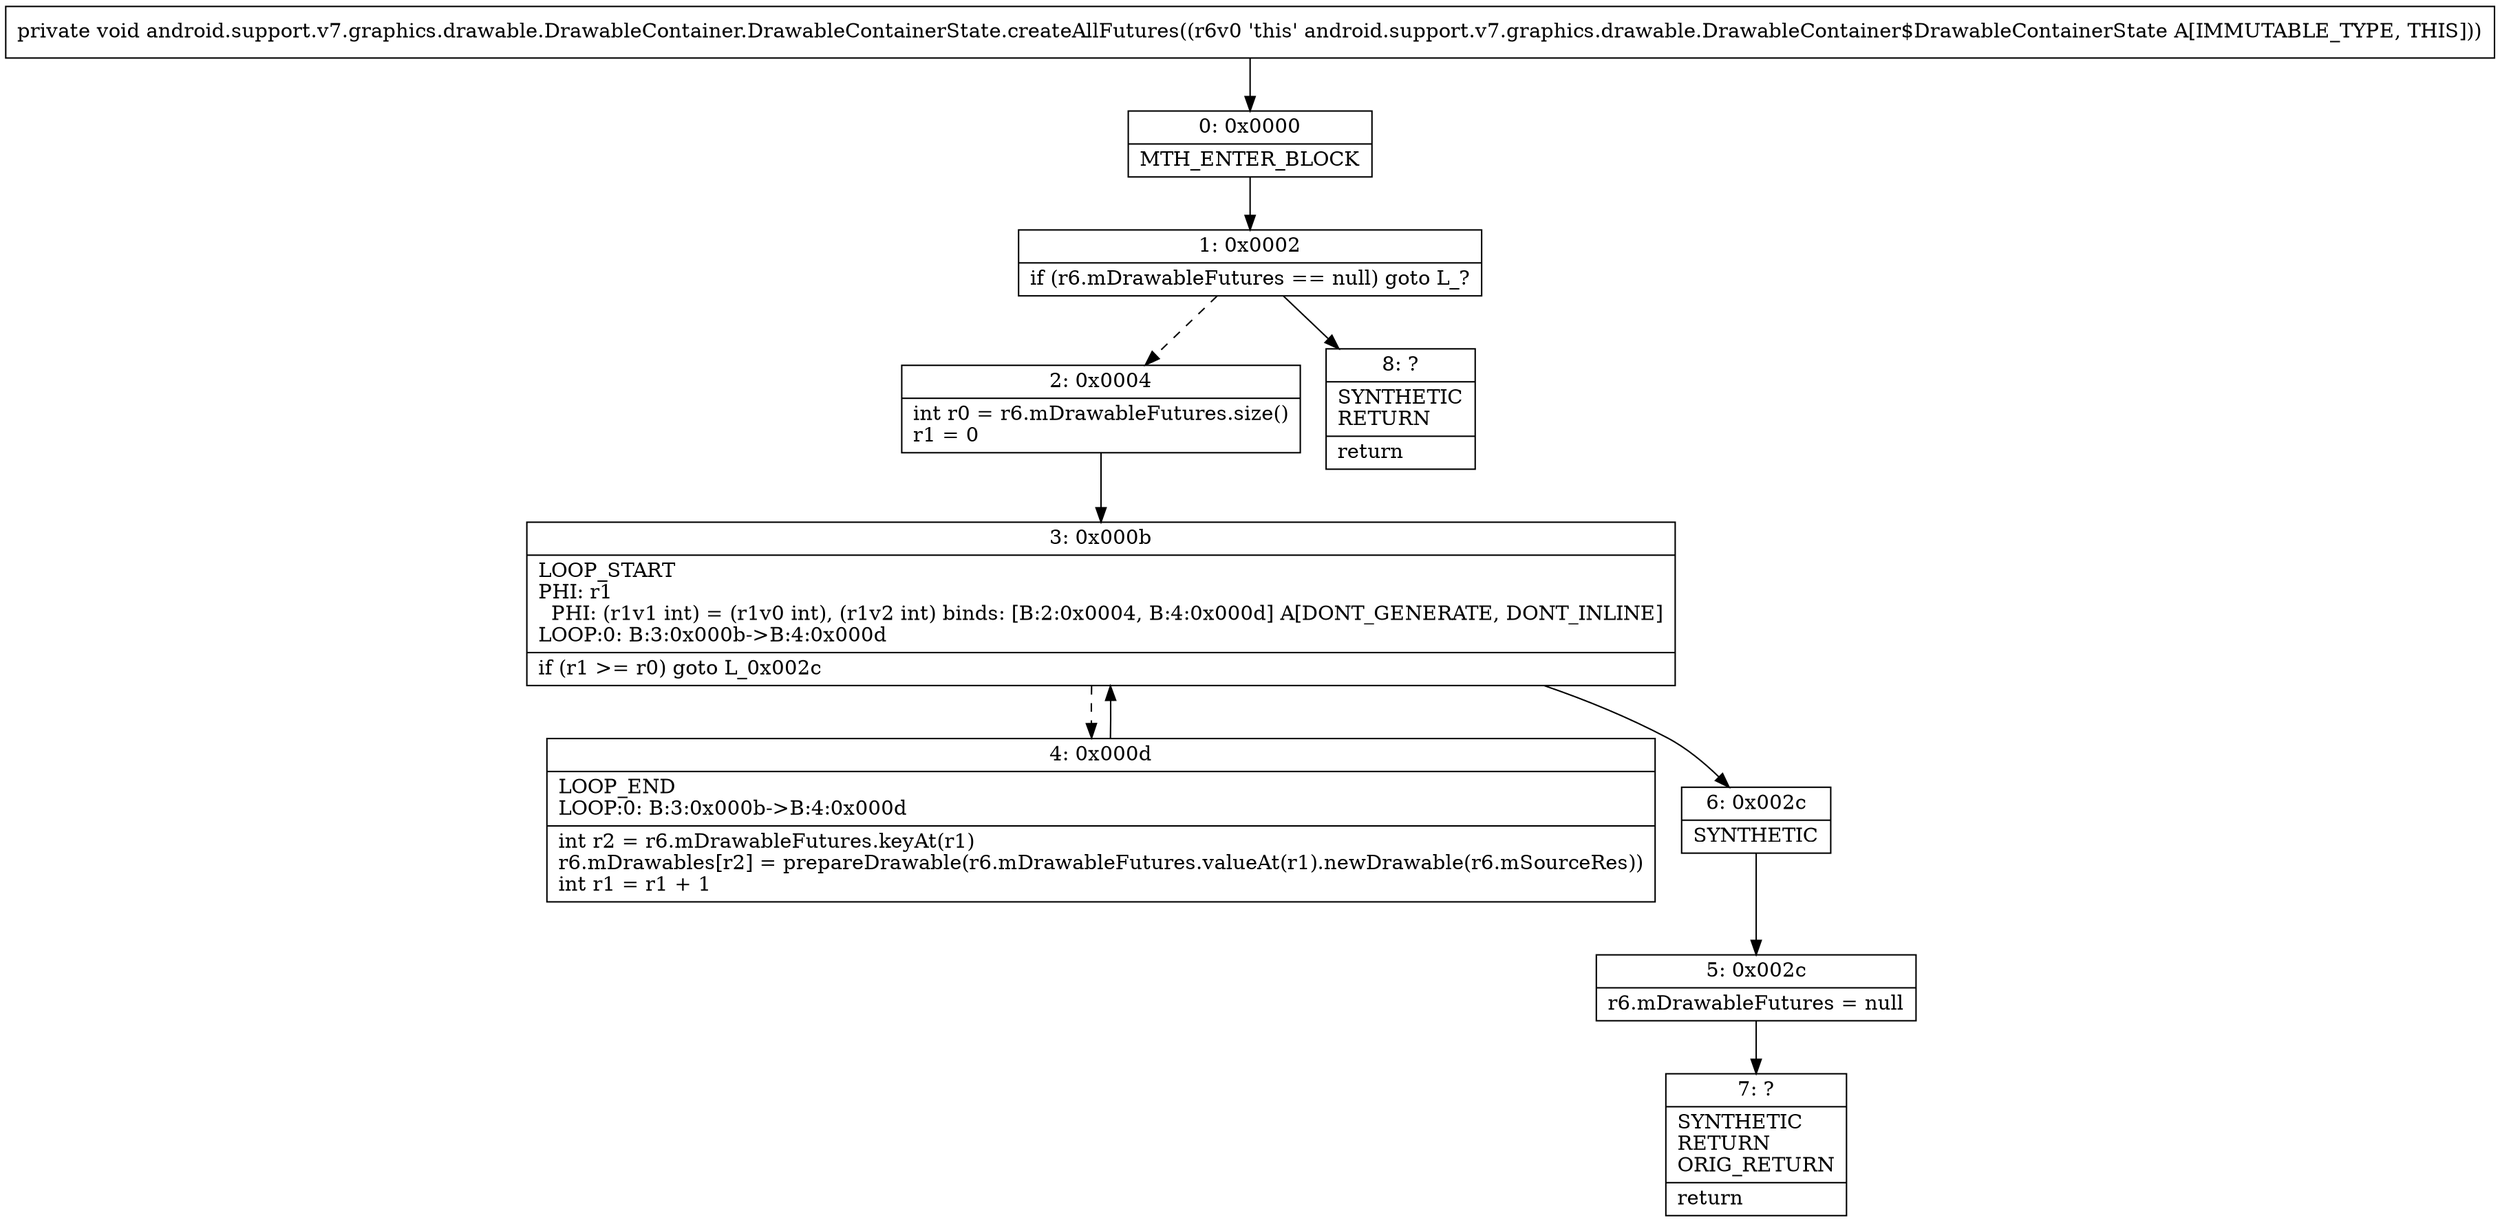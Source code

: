 digraph "CFG forandroid.support.v7.graphics.drawable.DrawableContainer.DrawableContainerState.createAllFutures()V" {
Node_0 [shape=record,label="{0\:\ 0x0000|MTH_ENTER_BLOCK\l}"];
Node_1 [shape=record,label="{1\:\ 0x0002|if (r6.mDrawableFutures == null) goto L_?\l}"];
Node_2 [shape=record,label="{2\:\ 0x0004|int r0 = r6.mDrawableFutures.size()\lr1 = 0\l}"];
Node_3 [shape=record,label="{3\:\ 0x000b|LOOP_START\lPHI: r1 \l  PHI: (r1v1 int) = (r1v0 int), (r1v2 int) binds: [B:2:0x0004, B:4:0x000d] A[DONT_GENERATE, DONT_INLINE]\lLOOP:0: B:3:0x000b\-\>B:4:0x000d\l|if (r1 \>= r0) goto L_0x002c\l}"];
Node_4 [shape=record,label="{4\:\ 0x000d|LOOP_END\lLOOP:0: B:3:0x000b\-\>B:4:0x000d\l|int r2 = r6.mDrawableFutures.keyAt(r1)\lr6.mDrawables[r2] = prepareDrawable(r6.mDrawableFutures.valueAt(r1).newDrawable(r6.mSourceRes))\lint r1 = r1 + 1\l}"];
Node_5 [shape=record,label="{5\:\ 0x002c|r6.mDrawableFutures = null\l}"];
Node_6 [shape=record,label="{6\:\ 0x002c|SYNTHETIC\l}"];
Node_7 [shape=record,label="{7\:\ ?|SYNTHETIC\lRETURN\lORIG_RETURN\l|return\l}"];
Node_8 [shape=record,label="{8\:\ ?|SYNTHETIC\lRETURN\l|return\l}"];
MethodNode[shape=record,label="{private void android.support.v7.graphics.drawable.DrawableContainer.DrawableContainerState.createAllFutures((r6v0 'this' android.support.v7.graphics.drawable.DrawableContainer$DrawableContainerState A[IMMUTABLE_TYPE, THIS])) }"];
MethodNode -> Node_0;
Node_0 -> Node_1;
Node_1 -> Node_2[style=dashed];
Node_1 -> Node_8;
Node_2 -> Node_3;
Node_3 -> Node_4[style=dashed];
Node_3 -> Node_6;
Node_4 -> Node_3;
Node_5 -> Node_7;
Node_6 -> Node_5;
}

